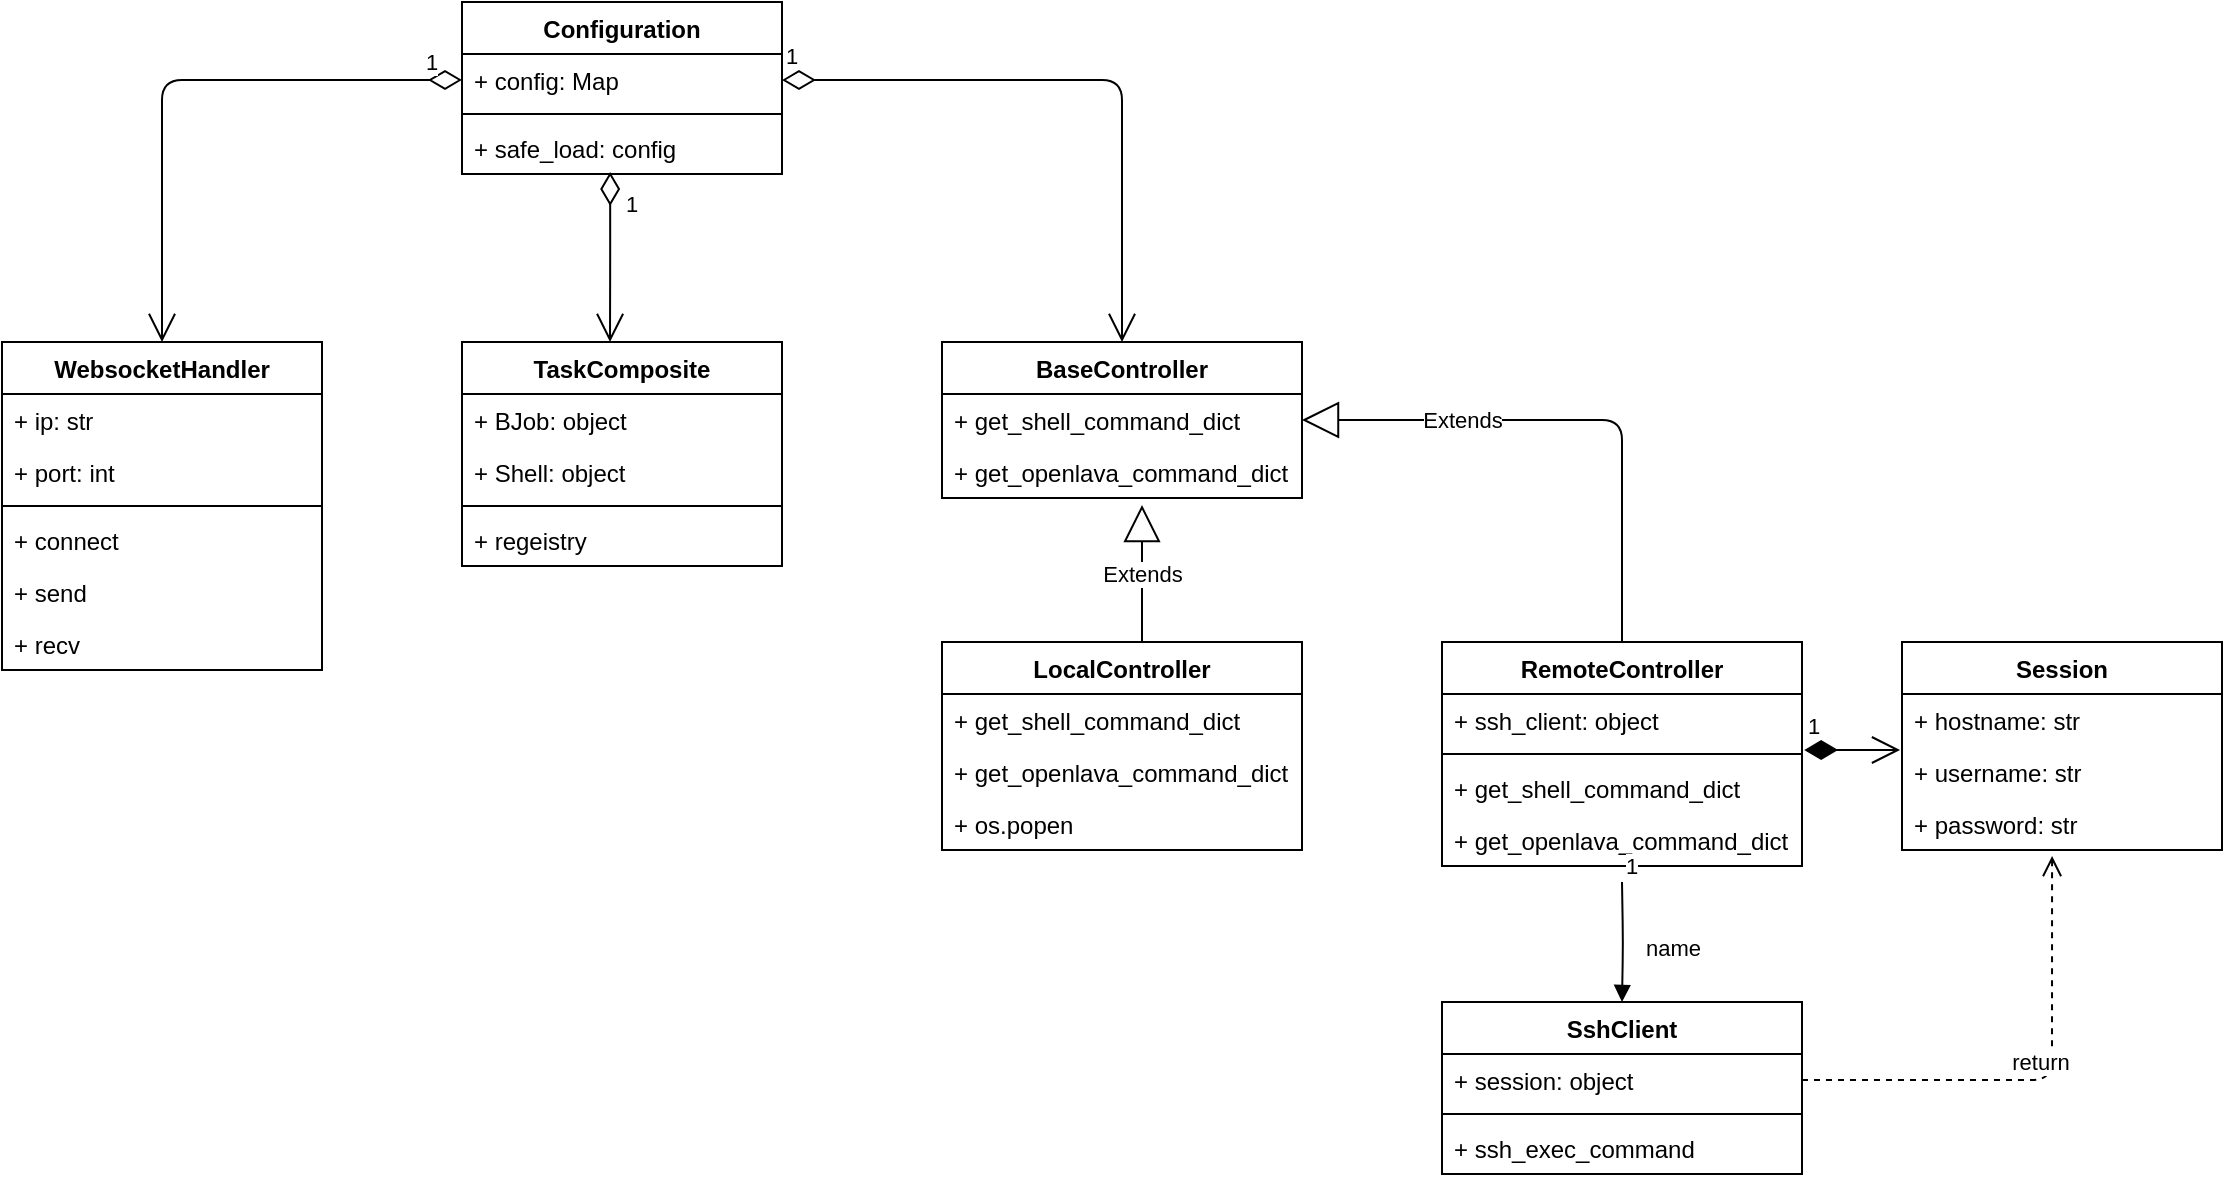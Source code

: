<mxfile>
    <diagram id="i4hHwoYS9jzNj-_pYcqa" name="Page-1">
        <mxGraphModel dx="1518" dy="634" grid="1" gridSize="10" guides="1" tooltips="1" connect="1" arrows="1" fold="1" page="0" pageScale="1" pageWidth="827" pageHeight="1169" math="0" shadow="0">
            <root>
                <mxCell id="0"/>
                <mxCell id="1" parent="0"/>
                <mxCell id="2" value="Configuration" style="swimlane;fontStyle=1;align=center;verticalAlign=top;childLayout=stackLayout;horizontal=1;startSize=26;horizontalStack=0;resizeParent=1;resizeParentMax=0;resizeLast=0;collapsible=1;marginBottom=0;" parent="1" vertex="1">
                    <mxGeometry x="100" y="50" width="160" height="86" as="geometry"/>
                </mxCell>
                <mxCell id="3" value="+ config: Map" style="text;strokeColor=none;fillColor=none;align=left;verticalAlign=top;spacingLeft=4;spacingRight=4;overflow=hidden;rotatable=0;points=[[0,0.5],[1,0.5]];portConstraint=eastwest;" parent="2" vertex="1">
                    <mxGeometry y="26" width="160" height="26" as="geometry"/>
                </mxCell>
                <mxCell id="4" value="" style="line;strokeWidth=1;fillColor=none;align=left;verticalAlign=middle;spacingTop=-1;spacingLeft=3;spacingRight=3;rotatable=0;labelPosition=right;points=[];portConstraint=eastwest;" parent="2" vertex="1">
                    <mxGeometry y="52" width="160" height="8" as="geometry"/>
                </mxCell>
                <mxCell id="5" value="+ safe_load: config" style="text;strokeColor=none;fillColor=none;align=left;verticalAlign=top;spacingLeft=4;spacingRight=4;overflow=hidden;rotatable=0;points=[[0,0.5],[1,0.5]];portConstraint=eastwest;" parent="2" vertex="1">
                    <mxGeometry y="60" width="160" height="26" as="geometry"/>
                </mxCell>
                <mxCell id="6" value="WebsocketHandler" style="swimlane;fontStyle=1;align=center;verticalAlign=top;childLayout=stackLayout;horizontal=1;startSize=26;horizontalStack=0;resizeParent=1;resizeParentMax=0;resizeLast=0;collapsible=1;marginBottom=0;" parent="1" vertex="1">
                    <mxGeometry x="-130" y="220" width="160" height="164" as="geometry"/>
                </mxCell>
                <mxCell id="7" value="+ ip: str" style="text;strokeColor=none;fillColor=none;align=left;verticalAlign=top;spacingLeft=4;spacingRight=4;overflow=hidden;rotatable=0;points=[[0,0.5],[1,0.5]];portConstraint=eastwest;" parent="6" vertex="1">
                    <mxGeometry y="26" width="160" height="26" as="geometry"/>
                </mxCell>
                <mxCell id="13" value="+ port: int" style="text;strokeColor=none;fillColor=none;align=left;verticalAlign=top;spacingLeft=4;spacingRight=4;overflow=hidden;rotatable=0;points=[[0,0.5],[1,0.5]];portConstraint=eastwest;" parent="6" vertex="1">
                    <mxGeometry y="52" width="160" height="26" as="geometry"/>
                </mxCell>
                <mxCell id="8" value="" style="line;strokeWidth=1;fillColor=none;align=left;verticalAlign=middle;spacingTop=-1;spacingLeft=3;spacingRight=3;rotatable=0;labelPosition=right;points=[];portConstraint=eastwest;" parent="6" vertex="1">
                    <mxGeometry y="78" width="160" height="8" as="geometry"/>
                </mxCell>
                <mxCell id="9" value="+ connect&#10;" style="text;strokeColor=none;fillColor=none;align=left;verticalAlign=top;spacingLeft=4;spacingRight=4;overflow=hidden;rotatable=0;points=[[0,0.5],[1,0.5]];portConstraint=eastwest;" parent="6" vertex="1">
                    <mxGeometry y="86" width="160" height="26" as="geometry"/>
                </mxCell>
                <mxCell id="11" value="+ send" style="text;strokeColor=none;fillColor=none;align=left;verticalAlign=top;spacingLeft=4;spacingRight=4;overflow=hidden;rotatable=0;points=[[0,0.5],[1,0.5]];portConstraint=eastwest;" parent="6" vertex="1">
                    <mxGeometry y="112" width="160" height="26" as="geometry"/>
                </mxCell>
                <mxCell id="12" value="+ recv" style="text;strokeColor=none;fillColor=none;align=left;verticalAlign=top;spacingLeft=4;spacingRight=4;overflow=hidden;rotatable=0;points=[[0,0.5],[1,0.5]];portConstraint=eastwest;" parent="6" vertex="1">
                    <mxGeometry y="138" width="160" height="26" as="geometry"/>
                </mxCell>
                <mxCell id="14" value="TaskComposite" style="swimlane;fontStyle=1;align=center;verticalAlign=top;childLayout=stackLayout;horizontal=1;startSize=26;horizontalStack=0;resizeParent=1;resizeParentMax=0;resizeLast=0;collapsible=1;marginBottom=0;" parent="1" vertex="1">
                    <mxGeometry x="100" y="220" width="160" height="112" as="geometry"/>
                </mxCell>
                <mxCell id="15" value="+ BJob: object" style="text;strokeColor=none;fillColor=none;align=left;verticalAlign=top;spacingLeft=4;spacingRight=4;overflow=hidden;rotatable=0;points=[[0,0.5],[1,0.5]];portConstraint=eastwest;" parent="14" vertex="1">
                    <mxGeometry y="26" width="160" height="26" as="geometry"/>
                </mxCell>
                <mxCell id="16" value="+ Shell: object " style="text;strokeColor=none;fillColor=none;align=left;verticalAlign=top;spacingLeft=4;spacingRight=4;overflow=hidden;rotatable=0;points=[[0,0.5],[1,0.5]];portConstraint=eastwest;" parent="14" vertex="1">
                    <mxGeometry y="52" width="160" height="26" as="geometry"/>
                </mxCell>
                <mxCell id="17" value="" style="line;strokeWidth=1;fillColor=none;align=left;verticalAlign=middle;spacingTop=-1;spacingLeft=3;spacingRight=3;rotatable=0;labelPosition=right;points=[];portConstraint=eastwest;" parent="14" vertex="1">
                    <mxGeometry y="78" width="160" height="8" as="geometry"/>
                </mxCell>
                <mxCell id="18" value="+ regeistry" style="text;strokeColor=none;fillColor=none;align=left;verticalAlign=top;spacingLeft=4;spacingRight=4;overflow=hidden;rotatable=0;points=[[0,0.5],[1,0.5]];portConstraint=eastwest;" parent="14" vertex="1">
                    <mxGeometry y="86" width="160" height="26" as="geometry"/>
                </mxCell>
                <mxCell id="21" value="BaseController" style="swimlane;fontStyle=1;align=center;verticalAlign=top;childLayout=stackLayout;horizontal=1;startSize=26;horizontalStack=0;resizeParent=1;resizeParentMax=0;resizeLast=0;collapsible=1;marginBottom=0;" parent="1" vertex="1">
                    <mxGeometry x="340" y="220" width="180" height="78" as="geometry"/>
                </mxCell>
                <mxCell id="25" value="+ get_shell_command_dict" style="text;strokeColor=none;fillColor=none;align=left;verticalAlign=top;spacingLeft=4;spacingRight=4;overflow=hidden;rotatable=0;points=[[0,0.5],[1,0.5]];portConstraint=eastwest;" parent="21" vertex="1">
                    <mxGeometry y="26" width="180" height="26" as="geometry"/>
                </mxCell>
                <mxCell id="26" value="+ get_openlava_command_dict" style="text;strokeColor=none;fillColor=none;align=left;verticalAlign=top;spacingLeft=4;spacingRight=4;overflow=hidden;rotatable=0;points=[[0,0.5],[1,0.5]];portConstraint=eastwest;" parent="21" vertex="1">
                    <mxGeometry y="52" width="180" height="26" as="geometry"/>
                </mxCell>
                <mxCell id="27" value="LocalController" style="swimlane;fontStyle=1;align=center;verticalAlign=top;childLayout=stackLayout;horizontal=1;startSize=26;horizontalStack=0;resizeParent=1;resizeParentMax=0;resizeLast=0;collapsible=1;marginBottom=0;" parent="1" vertex="1">
                    <mxGeometry x="340" y="370" width="180" height="104" as="geometry"/>
                </mxCell>
                <mxCell id="31" value="+ get_shell_command_dict" style="text;strokeColor=none;fillColor=none;align=left;verticalAlign=top;spacingLeft=4;spacingRight=4;overflow=hidden;rotatable=0;points=[[0,0.5],[1,0.5]];portConstraint=eastwest;" parent="27" vertex="1">
                    <mxGeometry y="26" width="180" height="26" as="geometry"/>
                </mxCell>
                <mxCell id="32" value="+ get_openlava_command_dict" style="text;strokeColor=none;fillColor=none;align=left;verticalAlign=top;spacingLeft=4;spacingRight=4;overflow=hidden;rotatable=0;points=[[0,0.5],[1,0.5]];portConstraint=eastwest;" parent="27" vertex="1">
                    <mxGeometry y="52" width="180" height="26" as="geometry"/>
                </mxCell>
                <mxCell id="33" value="+ os.popen" style="text;strokeColor=none;fillColor=none;align=left;verticalAlign=top;spacingLeft=4;spacingRight=4;overflow=hidden;rotatable=0;points=[[0,0.5],[1,0.5]];portConstraint=eastwest;" parent="27" vertex="1">
                    <mxGeometry y="78" width="180" height="26" as="geometry"/>
                </mxCell>
                <mxCell id="34" value="RemoteController" style="swimlane;fontStyle=1;align=center;verticalAlign=top;childLayout=stackLayout;horizontal=1;startSize=26;horizontalStack=0;resizeParent=1;resizeParentMax=0;resizeLast=0;collapsible=1;marginBottom=0;" parent="1" vertex="1">
                    <mxGeometry x="590" y="370" width="180" height="112" as="geometry"/>
                </mxCell>
                <mxCell id="35" value="+ ssh_client: object " style="text;strokeColor=none;fillColor=none;align=left;verticalAlign=top;spacingLeft=4;spacingRight=4;overflow=hidden;rotatable=0;points=[[0,0.5],[1,0.5]];portConstraint=eastwest;" parent="34" vertex="1">
                    <mxGeometry y="26" width="180" height="26" as="geometry"/>
                </mxCell>
                <mxCell id="37" value="" style="line;strokeWidth=1;fillColor=none;align=left;verticalAlign=middle;spacingTop=-1;spacingLeft=3;spacingRight=3;rotatable=0;labelPosition=right;points=[];portConstraint=eastwest;" parent="34" vertex="1">
                    <mxGeometry y="52" width="180" height="8" as="geometry"/>
                </mxCell>
                <mxCell id="38" value="+ get_shell_command_dict" style="text;strokeColor=none;fillColor=none;align=left;verticalAlign=top;spacingLeft=4;spacingRight=4;overflow=hidden;rotatable=0;points=[[0,0.5],[1,0.5]];portConstraint=eastwest;" parent="34" vertex="1">
                    <mxGeometry y="60" width="180" height="26" as="geometry"/>
                </mxCell>
                <mxCell id="39" value="+ get_openlava_command_dict" style="text;strokeColor=none;fillColor=none;align=left;verticalAlign=top;spacingLeft=4;spacingRight=4;overflow=hidden;rotatable=0;points=[[0,0.5],[1,0.5]];portConstraint=eastwest;" parent="34" vertex="1">
                    <mxGeometry y="86" width="180" height="26" as="geometry"/>
                </mxCell>
                <mxCell id="40" value="SshClient" style="swimlane;fontStyle=1;align=center;verticalAlign=top;childLayout=stackLayout;horizontal=1;startSize=26;horizontalStack=0;resizeParent=1;resizeParentMax=0;resizeLast=0;collapsible=1;marginBottom=0;" parent="1" vertex="1">
                    <mxGeometry x="590" y="550" width="180" height="86" as="geometry"/>
                </mxCell>
                <mxCell id="41" value="+ session: object" style="text;strokeColor=none;fillColor=none;align=left;verticalAlign=top;spacingLeft=4;spacingRight=4;overflow=hidden;rotatable=0;points=[[0,0.5],[1,0.5]];portConstraint=eastwest;" parent="40" vertex="1">
                    <mxGeometry y="26" width="180" height="26" as="geometry"/>
                </mxCell>
                <mxCell id="42" value="" style="line;strokeWidth=1;fillColor=none;align=left;verticalAlign=middle;spacingTop=-1;spacingLeft=3;spacingRight=3;rotatable=0;labelPosition=right;points=[];portConstraint=eastwest;" parent="40" vertex="1">
                    <mxGeometry y="52" width="180" height="8" as="geometry"/>
                </mxCell>
                <mxCell id="44" value="+ ssh_exec_command" style="text;strokeColor=none;fillColor=none;align=left;verticalAlign=top;spacingLeft=4;spacingRight=4;overflow=hidden;rotatable=0;points=[[0,0.5],[1,0.5]];portConstraint=eastwest;" parent="40" vertex="1">
                    <mxGeometry y="60" width="180" height="26" as="geometry"/>
                </mxCell>
                <mxCell id="46" value="Session" style="swimlane;fontStyle=1;align=center;verticalAlign=top;childLayout=stackLayout;horizontal=1;startSize=26;horizontalStack=0;resizeParent=1;resizeParentMax=0;resizeLast=0;collapsible=1;marginBottom=0;" parent="1" vertex="1">
                    <mxGeometry x="820" y="370" width="160" height="104" as="geometry"/>
                </mxCell>
                <mxCell id="47" value="+ hostname: str" style="text;strokeColor=none;fillColor=none;align=left;verticalAlign=top;spacingLeft=4;spacingRight=4;overflow=hidden;rotatable=0;points=[[0,0.5],[1,0.5]];portConstraint=eastwest;" parent="46" vertex="1">
                    <mxGeometry y="26" width="160" height="26" as="geometry"/>
                </mxCell>
                <mxCell id="48" value="+ username: str" style="text;strokeColor=none;fillColor=none;align=left;verticalAlign=top;spacingLeft=4;spacingRight=4;overflow=hidden;rotatable=0;points=[[0,0.5],[1,0.5]];portConstraint=eastwest;" parent="46" vertex="1">
                    <mxGeometry y="52" width="160" height="26" as="geometry"/>
                </mxCell>
                <mxCell id="51" value="+ password: str" style="text;strokeColor=none;fillColor=none;align=left;verticalAlign=top;spacingLeft=4;spacingRight=4;overflow=hidden;rotatable=0;points=[[0,0.5],[1,0.5]];portConstraint=eastwest;" parent="46" vertex="1">
                    <mxGeometry y="78" width="160" height="26" as="geometry"/>
                </mxCell>
                <mxCell id="52" value="1" style="endArrow=open;html=1;endSize=12;startArrow=diamondThin;startSize=14;startFill=0;edgeStyle=orthogonalEdgeStyle;align=left;verticalAlign=bottom;exitX=0;exitY=0.5;exitDx=0;exitDy=0;entryX=0.5;entryY=0;entryDx=0;entryDy=0;" parent="1" source="3" target="6" edge="1">
                    <mxGeometry x="-0.858" relative="1" as="geometry">
                        <mxPoint x="330" y="400" as="sourcePoint"/>
                        <mxPoint x="490" y="400" as="targetPoint"/>
                        <mxPoint as="offset"/>
                    </mxGeometry>
                </mxCell>
                <mxCell id="53" value="1" style="endArrow=open;html=1;endSize=12;startArrow=diamondThin;startSize=14;startFill=0;edgeStyle=orthogonalEdgeStyle;align=left;verticalAlign=bottom;exitX=0.463;exitY=0.962;exitDx=0;exitDy=0;exitPerimeter=0;" parent="1" source="5" edge="1">
                    <mxGeometry x="-0.413" y="6" relative="1" as="geometry">
                        <mxPoint x="330" y="400" as="sourcePoint"/>
                        <mxPoint x="174" y="220" as="targetPoint"/>
                        <mxPoint as="offset"/>
                    </mxGeometry>
                </mxCell>
                <mxCell id="54" value="1" style="endArrow=open;html=1;endSize=12;startArrow=diamondThin;startSize=14;startFill=0;edgeStyle=orthogonalEdgeStyle;align=left;verticalAlign=bottom;exitX=1;exitY=0.5;exitDx=0;exitDy=0;" parent="1" source="3" target="21" edge="1">
                    <mxGeometry x="-1" y="3" relative="1" as="geometry">
                        <mxPoint x="330" y="400" as="sourcePoint"/>
                        <mxPoint x="490" y="400" as="targetPoint"/>
                    </mxGeometry>
                </mxCell>
                <mxCell id="58" value="Extends" style="endArrow=block;endSize=16;endFill=0;html=1;" parent="1" edge="1">
                    <mxGeometry width="160" relative="1" as="geometry">
                        <mxPoint x="440" y="370" as="sourcePoint"/>
                        <mxPoint x="440" y="301.5" as="targetPoint"/>
                    </mxGeometry>
                </mxCell>
                <mxCell id="59" value="Extends" style="endArrow=block;endSize=16;endFill=0;html=1;entryX=1;entryY=0.5;entryDx=0;entryDy=0;exitX=0.5;exitY=0;exitDx=0;exitDy=0;" parent="1" source="34" target="25" edge="1">
                    <mxGeometry x="0.41" width="160" relative="1" as="geometry">
                        <mxPoint x="330" y="400" as="sourcePoint"/>
                        <mxPoint x="490" y="400" as="targetPoint"/>
                        <Array as="points">
                            <mxPoint x="680" y="259"/>
                        </Array>
                        <mxPoint as="offset"/>
                    </mxGeometry>
                </mxCell>
                <mxCell id="60" value="1" style="endArrow=open;html=1;endSize=12;startArrow=diamondThin;startSize=14;startFill=1;edgeStyle=orthogonalEdgeStyle;align=left;verticalAlign=bottom;exitX=1.006;exitY=1.077;exitDx=0;exitDy=0;exitPerimeter=0;entryX=-0.006;entryY=0.077;entryDx=0;entryDy=0;entryPerimeter=0;" parent="1" source="35" target="48" edge="1">
                    <mxGeometry x="-1" y="3" relative="1" as="geometry">
                        <mxPoint x="330" y="400" as="sourcePoint"/>
                        <mxPoint x="490" y="400" as="targetPoint"/>
                    </mxGeometry>
                </mxCell>
                <mxCell id="61" value="name" style="endArrow=block;endFill=1;html=1;edgeStyle=orthogonalEdgeStyle;align=left;verticalAlign=top;entryX=0.5;entryY=0;entryDx=0;entryDy=0;" parent="1" target="40" edge="1">
                    <mxGeometry x="-0.333" y="10" relative="1" as="geometry">
                        <mxPoint x="680" y="490" as="sourcePoint"/>
                        <mxPoint x="490" y="400" as="targetPoint"/>
                        <mxPoint as="offset"/>
                    </mxGeometry>
                </mxCell>
                <mxCell id="62" value="1" style="edgeLabel;resizable=0;html=1;align=left;verticalAlign=bottom;" parent="61" connectable="0" vertex="1">
                    <mxGeometry x="-1" relative="1" as="geometry"/>
                </mxCell>
                <mxCell id="63" value="return" style="html=1;verticalAlign=bottom;endArrow=open;dashed=1;endSize=8;entryX=0.469;entryY=1.115;entryDx=0;entryDy=0;entryPerimeter=0;exitX=1;exitY=0.5;exitDx=0;exitDy=0;" edge="1" parent="1" source="41" target="51">
                    <mxGeometry relative="1" as="geometry">
                        <mxPoint x="980" y="520" as="sourcePoint"/>
                        <mxPoint x="900" y="520" as="targetPoint"/>
                        <Array as="points">
                            <mxPoint x="895" y="589"/>
                        </Array>
                    </mxGeometry>
                </mxCell>
            </root>
        </mxGraphModel>
    </diagram>
    <diagram id="wFn9uz62sHeNIplfMUCI" name="Page-2">
        <mxGraphModel dx="1518" dy="1434" grid="1" gridSize="10" guides="1" tooltips="1" connect="1" arrows="1" fold="1" page="0" pageScale="1" pageWidth="827" pageHeight="1169" math="0" shadow="0">
            <root>
                <mxCell id="9WcavU9JPP8RS0HwMGZ4-0"/>
                <mxCell id="9WcavU9JPP8RS0HwMGZ4-1" parent="9WcavU9JPP8RS0HwMGZ4-0"/>
                <mxCell id="9WcavU9JPP8RS0HwMGZ4-18" value="" style="edgeStyle=none;sketch=1;html=1;" parent="9WcavU9JPP8RS0HwMGZ4-1" source="9WcavU9JPP8RS0HwMGZ4-2" target="9WcavU9JPP8RS0HwMGZ4-4" edge="1">
                    <mxGeometry relative="1" as="geometry"/>
                </mxCell>
                <mxCell id="9WcavU9JPP8RS0HwMGZ4-19" style="edgeStyle=none;sketch=1;html=1;entryX=0.5;entryY=0;entryDx=0;entryDy=0;" parent="9WcavU9JPP8RS0HwMGZ4-1" source="9WcavU9JPP8RS0HwMGZ4-2" target="9WcavU9JPP8RS0HwMGZ4-5" edge="1">
                    <mxGeometry relative="1" as="geometry">
                        <Array as="points">
                            <mxPoint x="450" y="-740"/>
                        </Array>
                    </mxGeometry>
                </mxCell>
                <mxCell id="9WcavU9JPP8RS0HwMGZ4-20" style="edgeStyle=none;sketch=1;html=1;entryX=0.5;entryY=0;entryDx=0;entryDy=0;" parent="9WcavU9JPP8RS0HwMGZ4-1" source="9WcavU9JPP8RS0HwMGZ4-2" target="9WcavU9JPP8RS0HwMGZ4-3" edge="1">
                    <mxGeometry relative="1" as="geometry">
                        <Array as="points">
                            <mxPoint x="-90" y="-740"/>
                        </Array>
                    </mxGeometry>
                </mxCell>
                <mxCell id="9WcavU9JPP8RS0HwMGZ4-2" value="加载配置文件" style="rounded=0;whiteSpace=wrap;html=1;sketch=1;" parent="9WcavU9JPP8RS0HwMGZ4-1" vertex="1">
                    <mxGeometry x="120" y="-770" width="120" height="60" as="geometry"/>
                </mxCell>
                <mxCell id="9WcavU9JPP8RS0HwMGZ4-22" value="" style="edgeStyle=none;sketch=1;html=1;" parent="9WcavU9JPP8RS0HwMGZ4-1" source="9WcavU9JPP8RS0HwMGZ4-3" target="9WcavU9JPP8RS0HwMGZ4-6" edge="1">
                    <mxGeometry relative="1" as="geometry"/>
                </mxCell>
                <mxCell id="9WcavU9JPP8RS0HwMGZ4-41" style="edgeStyle=none;sketch=1;html=1;exitX=0;exitY=0.5;exitDx=0;exitDy=0;" parent="9WcavU9JPP8RS0HwMGZ4-1" source="9WcavU9JPP8RS0HwMGZ4-3" target="9WcavU9JPP8RS0HwMGZ4-17" edge="1">
                    <mxGeometry relative="1" as="geometry">
                        <Array as="points">
                            <mxPoint x="-210" y="-580"/>
                            <mxPoint x="-210" y="-200"/>
                            <mxPoint x="-210" y="200"/>
                        </Array>
                    </mxGeometry>
                </mxCell>
                <mxCell id="9WcavU9JPP8RS0HwMGZ4-3" value="Websocket&lt;br&gt;配置项是否存在？" style="rhombus;whiteSpace=wrap;html=1;sketch=1;" parent="9WcavU9JPP8RS0HwMGZ4-1" vertex="1">
                    <mxGeometry x="-150" y="-630" width="120" height="100" as="geometry"/>
                </mxCell>
                <mxCell id="9WcavU9JPP8RS0HwMGZ4-21" value="" style="edgeStyle=none;sketch=1;html=1;" parent="9WcavU9JPP8RS0HwMGZ4-1" source="9WcavU9JPP8RS0HwMGZ4-4" target="9WcavU9JPP8RS0HwMGZ4-9" edge="1">
                    <mxGeometry relative="1" as="geometry"/>
                </mxCell>
                <mxCell id="9WcavU9JPP8RS0HwMGZ4-43" style="edgeStyle=none;sketch=1;html=1;exitX=0;exitY=0.5;exitDx=0;exitDy=0;" parent="9WcavU9JPP8RS0HwMGZ4-1" source="9WcavU9JPP8RS0HwMGZ4-4" target="9WcavU9JPP8RS0HwMGZ4-17" edge="1">
                    <mxGeometry relative="1" as="geometry">
                        <Array as="points">
                            <mxPoint x="80" y="-580"/>
                            <mxPoint x="80" y="-80"/>
                            <mxPoint x="80" y="80"/>
                            <mxPoint x="80" y="200"/>
                        </Array>
                    </mxGeometry>
                </mxCell>
                <mxCell id="9WcavU9JPP8RS0HwMGZ4-4" value="Task配置项&lt;br&gt;是否存在？" style="rhombus;whiteSpace=wrap;html=1;sketch=1;" parent="9WcavU9JPP8RS0HwMGZ4-1" vertex="1">
                    <mxGeometry x="120" y="-630" width="120" height="100" as="geometry"/>
                </mxCell>
                <mxCell id="9WcavU9JPP8RS0HwMGZ4-25" value="" style="edgeStyle=none;sketch=1;html=1;" parent="9WcavU9JPP8RS0HwMGZ4-1" source="9WcavU9JPP8RS0HwMGZ4-5" target="9WcavU9JPP8RS0HwMGZ4-7" edge="1">
                    <mxGeometry relative="1" as="geometry"/>
                </mxCell>
                <mxCell id="9WcavU9JPP8RS0HwMGZ4-27" style="edgeStyle=none;sketch=1;html=1;entryX=0.5;entryY=0;entryDx=0;entryDy=0;" parent="9WcavU9JPP8RS0HwMGZ4-1" source="9WcavU9JPP8RS0HwMGZ4-5" target="9WcavU9JPP8RS0HwMGZ4-15" edge="1">
                    <mxGeometry relative="1" as="geometry">
                        <Array as="points">
                            <mxPoint x="650" y="-580"/>
                        </Array>
                    </mxGeometry>
                </mxCell>
                <mxCell id="9WcavU9JPP8RS0HwMGZ4-5" value="Openlava配置项&lt;br&gt;是否存在？" style="rhombus;whiteSpace=wrap;html=1;sketch=1;" parent="9WcavU9JPP8RS0HwMGZ4-1" vertex="1">
                    <mxGeometry x="390" y="-630" width="120" height="100" as="geometry"/>
                </mxCell>
                <mxCell id="9WcavU9JPP8RS0HwMGZ4-23" value="" style="edgeStyle=none;sketch=1;html=1;" parent="9WcavU9JPP8RS0HwMGZ4-1" source="9WcavU9JPP8RS0HwMGZ4-6" target="9WcavU9JPP8RS0HwMGZ4-11" edge="1">
                    <mxGeometry relative="1" as="geometry"/>
                </mxCell>
                <mxCell id="9WcavU9JPP8RS0HwMGZ4-42" style="edgeStyle=none;sketch=1;html=1;" parent="9WcavU9JPP8RS0HwMGZ4-1" source="9WcavU9JPP8RS0HwMGZ4-6" edge="1">
                    <mxGeometry relative="1" as="geometry">
                        <mxPoint x="-210" y="-420" as="targetPoint"/>
                    </mxGeometry>
                </mxCell>
                <mxCell id="9WcavU9JPP8RS0HwMGZ4-6" value="Websocket连接&lt;br&gt;是否成功？" style="rhombus;whiteSpace=wrap;html=1;sketch=1;" parent="9WcavU9JPP8RS0HwMGZ4-1" vertex="1">
                    <mxGeometry x="-150" y="-470" width="120" height="100" as="geometry"/>
                </mxCell>
                <mxCell id="9WcavU9JPP8RS0HwMGZ4-26" value="" style="edgeStyle=none;sketch=1;html=1;" parent="9WcavU9JPP8RS0HwMGZ4-1" source="9WcavU9JPP8RS0HwMGZ4-7" target="9WcavU9JPP8RS0HwMGZ4-16" edge="1">
                    <mxGeometry relative="1" as="geometry"/>
                </mxCell>
                <mxCell id="9WcavU9JPP8RS0HwMGZ4-40" value="" style="edgeStyle=none;sketch=1;html=1;" parent="9WcavU9JPP8RS0HwMGZ4-1" source="9WcavU9JPP8RS0HwMGZ4-7" target="9WcavU9JPP8RS0HwMGZ4-15" edge="1">
                    <mxGeometry relative="1" as="geometry"/>
                </mxCell>
                <mxCell id="9WcavU9JPP8RS0HwMGZ4-7" value="是否是本地模式？" style="rhombus;whiteSpace=wrap;html=1;sketch=1;" parent="9WcavU9JPP8RS0HwMGZ4-1" vertex="1">
                    <mxGeometry x="390" y="-450" width="120" height="100" as="geometry"/>
                </mxCell>
                <mxCell id="9WcavU9JPP8RS0HwMGZ4-29" value="" style="edgeStyle=none;sketch=1;html=1;" parent="9WcavU9JPP8RS0HwMGZ4-1" source="9WcavU9JPP8RS0HwMGZ4-8" target="9WcavU9JPP8RS0HwMGZ4-12" edge="1">
                    <mxGeometry relative="1" as="geometry"/>
                </mxCell>
                <mxCell id="9WcavU9JPP8RS0HwMGZ4-38" style="edgeStyle=none;sketch=1;html=1;" parent="9WcavU9JPP8RS0HwMGZ4-1" source="9WcavU9JPP8RS0HwMGZ4-8" edge="1">
                    <mxGeometry relative="1" as="geometry">
                        <mxPoint x="760" y="-240" as="targetPoint"/>
                    </mxGeometry>
                </mxCell>
                <mxCell id="9WcavU9JPP8RS0HwMGZ4-8" value="session配置项&lt;br&gt;是否存在？" style="rhombus;whiteSpace=wrap;html=1;sketch=1;" parent="9WcavU9JPP8RS0HwMGZ4-1" vertex="1">
                    <mxGeometry x="590" y="-290" width="120" height="100" as="geometry"/>
                </mxCell>
                <mxCell id="9WcavU9JPP8RS0HwMGZ4-24" value="" style="edgeStyle=none;sketch=1;html=1;" parent="9WcavU9JPP8RS0HwMGZ4-1" source="9WcavU9JPP8RS0HwMGZ4-9" target="9WcavU9JPP8RS0HwMGZ4-10" edge="1">
                    <mxGeometry relative="1" as="geometry"/>
                </mxCell>
                <mxCell id="9WcavU9JPP8RS0HwMGZ4-9" value="加载任务" style="rounded=0;whiteSpace=wrap;html=1;sketch=1;" parent="9WcavU9JPP8RS0HwMGZ4-1" vertex="1">
                    <mxGeometry x="120" y="-450" width="120" height="60" as="geometry"/>
                </mxCell>
                <mxCell id="9WcavU9JPP8RS0HwMGZ4-32" style="edgeStyle=none;sketch=1;html=1;entryX=1;entryY=0.5;entryDx=0;entryDy=0;" parent="9WcavU9JPP8RS0HwMGZ4-1" source="9WcavU9JPP8RS0HwMGZ4-10" target="9WcavU9JPP8RS0HwMGZ4-11" edge="1">
                    <mxGeometry relative="1" as="geometry"/>
                </mxCell>
                <mxCell id="9WcavU9JPP8RS0HwMGZ4-10" value="返回Invoker" style="shape=parallelogram;perimeter=parallelogramPerimeter;whiteSpace=wrap;html=1;fixedSize=1;sketch=1;" parent="9WcavU9JPP8RS0HwMGZ4-1" vertex="1">
                    <mxGeometry x="120" y="-290" width="120" height="60" as="geometry"/>
                </mxCell>
                <mxCell id="9WcavU9JPP8RS0HwMGZ4-11" value="返回websocket句柄" style="shape=parallelogram;perimeter=parallelogramPerimeter;whiteSpace=wrap;html=1;fixedSize=1;sketch=1;" parent="9WcavU9JPP8RS0HwMGZ4-1" vertex="1">
                    <mxGeometry x="-150" y="-290" width="120" height="60" as="geometry"/>
                </mxCell>
                <mxCell id="9WcavU9JPP8RS0HwMGZ4-30" value="" style="edgeStyle=none;sketch=1;html=1;" parent="9WcavU9JPP8RS0HwMGZ4-1" source="9WcavU9JPP8RS0HwMGZ4-12" target="9WcavU9JPP8RS0HwMGZ4-13" edge="1">
                    <mxGeometry relative="1" as="geometry"/>
                </mxCell>
                <mxCell id="9WcavU9JPP8RS0HwMGZ4-12" value="初始化session" style="rounded=0;whiteSpace=wrap;html=1;sketch=1;" parent="9WcavU9JPP8RS0HwMGZ4-1" vertex="1">
                    <mxGeometry x="590" y="-130" width="120" height="60" as="geometry"/>
                </mxCell>
                <mxCell id="9WcavU9JPP8RS0HwMGZ4-31" value="" style="edgeStyle=none;sketch=1;html=1;" parent="9WcavU9JPP8RS0HwMGZ4-1" source="9WcavU9JPP8RS0HwMGZ4-13" target="9WcavU9JPP8RS0HwMGZ4-14" edge="1">
                    <mxGeometry relative="1" as="geometry"/>
                </mxCell>
                <mxCell id="9WcavU9JPP8RS0HwMGZ4-39" style="edgeStyle=none;sketch=1;html=1;" parent="9WcavU9JPP8RS0HwMGZ4-1" source="9WcavU9JPP8RS0HwMGZ4-13" edge="1">
                    <mxGeometry relative="1" as="geometry">
                        <mxPoint x="760" y="40" as="targetPoint"/>
                    </mxGeometry>
                </mxCell>
                <mxCell id="9WcavU9JPP8RS0HwMGZ4-13" value="远程连接是否成功？" style="rhombus;whiteSpace=wrap;html=1;sketch=1;" parent="9WcavU9JPP8RS0HwMGZ4-1" vertex="1">
                    <mxGeometry x="590" y="-10" width="120" height="100" as="geometry"/>
                </mxCell>
                <mxCell id="9WcavU9JPP8RS0HwMGZ4-35" style="edgeStyle=none;sketch=1;html=1;entryX=0.5;entryY=1;entryDx=0;entryDy=0;" parent="9WcavU9JPP8RS0HwMGZ4-1" source="9WcavU9JPP8RS0HwMGZ4-14" target="9WcavU9JPP8RS0HwMGZ4-10" edge="1">
                    <mxGeometry relative="1" as="geometry">
                        <Array as="points">
                            <mxPoint x="180" y="40"/>
                        </Array>
                    </mxGeometry>
                </mxCell>
                <mxCell id="9WcavU9JPP8RS0HwMGZ4-14" value="返回远程client" style="shape=parallelogram;perimeter=parallelogramPerimeter;whiteSpace=wrap;html=1;fixedSize=1;sketch=1;" parent="9WcavU9JPP8RS0HwMGZ4-1" vertex="1">
                    <mxGeometry x="400" y="10" width="120" height="60" as="geometry"/>
                </mxCell>
                <mxCell id="9WcavU9JPP8RS0HwMGZ4-28" value="" style="edgeStyle=none;sketch=1;html=1;" parent="9WcavU9JPP8RS0HwMGZ4-1" source="9WcavU9JPP8RS0HwMGZ4-15" target="9WcavU9JPP8RS0HwMGZ4-8" edge="1">
                    <mxGeometry relative="1" as="geometry"/>
                </mxCell>
                <mxCell id="9WcavU9JPP8RS0HwMGZ4-37" style="edgeStyle=none;sketch=1;html=1;exitX=1;exitY=0.5;exitDx=0;exitDy=0;entryX=0.383;entryY=1.033;entryDx=0;entryDy=0;entryPerimeter=0;" parent="9WcavU9JPP8RS0HwMGZ4-1" source="9WcavU9JPP8RS0HwMGZ4-15" target="9WcavU9JPP8RS0HwMGZ4-17" edge="1">
                    <mxGeometry relative="1" as="geometry">
                        <mxPoint x="-90" y="260" as="targetPoint"/>
                        <Array as="points">
                            <mxPoint x="760" y="-400"/>
                            <mxPoint x="760" y="-280"/>
                            <mxPoint x="760" y="-80"/>
                            <mxPoint x="760" y="260"/>
                            <mxPoint x="320" y="260"/>
                            <mxPoint x="-104" y="260"/>
                        </Array>
                    </mxGeometry>
                </mxCell>
                <mxCell id="9WcavU9JPP8RS0HwMGZ4-15" value="是否是远程模式？" style="rhombus;whiteSpace=wrap;html=1;sketch=1;" parent="9WcavU9JPP8RS0HwMGZ4-1" vertex="1">
                    <mxGeometry x="590" y="-450" width="120" height="100" as="geometry"/>
                </mxCell>
                <mxCell id="9WcavU9JPP8RS0HwMGZ4-33" style="edgeStyle=none;sketch=1;html=1;" parent="9WcavU9JPP8RS0HwMGZ4-1" source="9WcavU9JPP8RS0HwMGZ4-16" target="9WcavU9JPP8RS0HwMGZ4-10" edge="1">
                    <mxGeometry relative="1" as="geometry"/>
                </mxCell>
                <mxCell id="9WcavU9JPP8RS0HwMGZ4-16" value="返回本地client" style="shape=parallelogram;perimeter=parallelogramPerimeter;whiteSpace=wrap;html=1;fixedSize=1;sketch=1;" parent="9WcavU9JPP8RS0HwMGZ4-1" vertex="1">
                    <mxGeometry x="390" y="-290" width="120" height="60" as="geometry"/>
                </mxCell>
                <mxCell id="9WcavU9JPP8RS0HwMGZ4-17" value="错误" style="shape=parallelogram;perimeter=parallelogramPerimeter;whiteSpace=wrap;html=1;fixedSize=1;sketch=1;" parent="9WcavU9JPP8RS0HwMGZ4-1" vertex="1">
                    <mxGeometry x="-150" y="170" width="120" height="60" as="geometry"/>
                </mxCell>
                <mxCell id="9WcavU9JPP8RS0HwMGZ4-44" value="是" style="text;html=1;align=center;verticalAlign=middle;resizable=0;points=[];autosize=1;strokeColor=none;fillColor=none;" parent="9WcavU9JPP8RS0HwMGZ4-1" vertex="1">
                    <mxGeometry x="155" y="-530" width="30" height="20" as="geometry"/>
                </mxCell>
                <mxCell id="9WcavU9JPP8RS0HwMGZ4-45" value="是" style="text;html=1;align=center;verticalAlign=middle;resizable=0;points=[];autosize=1;strokeColor=none;fillColor=none;" parent="9WcavU9JPP8RS0HwMGZ4-1" vertex="1">
                    <mxGeometry x="445" y="-530" width="30" height="20" as="geometry"/>
                </mxCell>
                <mxCell id="9WcavU9JPP8RS0HwMGZ4-46" value="是" style="text;html=1;align=center;verticalAlign=middle;resizable=0;points=[];autosize=1;strokeColor=none;fillColor=none;" parent="9WcavU9JPP8RS0HwMGZ4-1" vertex="1">
                    <mxGeometry x="650" y="-350" width="30" height="20" as="geometry"/>
                </mxCell>
                <mxCell id="9WcavU9JPP8RS0HwMGZ4-47" value="是" style="text;html=1;align=center;verticalAlign=middle;resizable=0;points=[];autosize=1;strokeColor=none;fillColor=none;" parent="9WcavU9JPP8RS0HwMGZ4-1" vertex="1">
                    <mxGeometry x="445" y="-350" width="30" height="20" as="geometry"/>
                </mxCell>
                <mxCell id="9WcavU9JPP8RS0HwMGZ4-48" value="是" style="text;html=1;align=center;verticalAlign=middle;resizable=0;points=[];autosize=1;strokeColor=none;fillColor=none;" parent="9WcavU9JPP8RS0HwMGZ4-1" vertex="1">
                    <mxGeometry x="660" y="-190" width="30" height="20" as="geometry"/>
                </mxCell>
                <mxCell id="9WcavU9JPP8RS0HwMGZ4-49" value="是" style="text;html=1;align=center;verticalAlign=middle;resizable=0;points=[];autosize=1;strokeColor=none;fillColor=none;" parent="9WcavU9JPP8RS0HwMGZ4-1" vertex="1">
                    <mxGeometry x="-90" y="-530" width="30" height="20" as="geometry"/>
                </mxCell>
                <mxCell id="9WcavU9JPP8RS0HwMGZ4-50" value="是" style="text;html=1;align=center;verticalAlign=middle;resizable=0;points=[];autosize=1;strokeColor=none;fillColor=none;" parent="9WcavU9JPP8RS0HwMGZ4-1" vertex="1">
                    <mxGeometry x="-90" y="-370" width="30" height="20" as="geometry"/>
                </mxCell>
                <mxCell id="9WcavU9JPP8RS0HwMGZ4-51" value="是" style="text;html=1;align=center;verticalAlign=middle;resizable=0;points=[];autosize=1;strokeColor=none;fillColor=none;" parent="9WcavU9JPP8RS0HwMGZ4-1" vertex="1">
                    <mxGeometry x="560" y="10" width="30" height="20" as="geometry"/>
                </mxCell>
                <mxCell id="9WcavU9JPP8RS0HwMGZ4-52" value="否" style="text;html=1;align=center;verticalAlign=middle;resizable=0;points=[];autosize=1;strokeColor=none;fillColor=none;" parent="9WcavU9JPP8RS0HwMGZ4-1" vertex="1">
                    <mxGeometry x="510" y="-610" width="30" height="20" as="geometry"/>
                </mxCell>
                <mxCell id="9WcavU9JPP8RS0HwMGZ4-53" value="否" style="text;html=1;align=center;verticalAlign=middle;resizable=0;points=[];autosize=1;strokeColor=none;fillColor=none;" parent="9WcavU9JPP8RS0HwMGZ4-1" vertex="1">
                    <mxGeometry x="700" y="-390" width="30" height="20" as="geometry"/>
                </mxCell>
                <mxCell id="9WcavU9JPP8RS0HwMGZ4-54" value="否" style="text;html=1;align=center;verticalAlign=middle;resizable=0;points=[];autosize=1;strokeColor=none;fillColor=none;" parent="9WcavU9JPP8RS0HwMGZ4-1" vertex="1">
                    <mxGeometry x="510" y="-420" width="30" height="20" as="geometry"/>
                </mxCell>
                <mxCell id="9WcavU9JPP8RS0HwMGZ4-55" value="否" style="text;html=1;align=center;verticalAlign=middle;resizable=0;points=[];autosize=1;strokeColor=none;fillColor=none;" parent="9WcavU9JPP8RS0HwMGZ4-1" vertex="1">
                    <mxGeometry x="100" y="-570" width="30" height="20" as="geometry"/>
                </mxCell>
                <mxCell id="9WcavU9JPP8RS0HwMGZ4-56" value="否" style="text;html=1;align=center;verticalAlign=middle;resizable=0;points=[];autosize=1;strokeColor=none;fillColor=none;" parent="9WcavU9JPP8RS0HwMGZ4-1" vertex="1">
                    <mxGeometry x="700" y="-230" width="30" height="20" as="geometry"/>
                </mxCell>
                <mxCell id="9WcavU9JPP8RS0HwMGZ4-57" value="否" style="text;html=1;align=center;verticalAlign=middle;resizable=0;points=[];autosize=1;strokeColor=none;fillColor=none;" parent="9WcavU9JPP8RS0HwMGZ4-1" vertex="1">
                    <mxGeometry x="700" y="50" width="30" height="20" as="geometry"/>
                </mxCell>
                <mxCell id="9WcavU9JPP8RS0HwMGZ4-58" value="否" style="text;html=1;align=center;verticalAlign=middle;resizable=0;points=[];autosize=1;strokeColor=none;fillColor=none;" parent="9WcavU9JPP8RS0HwMGZ4-1" vertex="1">
                    <mxGeometry x="-170" y="-410" width="30" height="20" as="geometry"/>
                </mxCell>
                <mxCell id="9WcavU9JPP8RS0HwMGZ4-59" value="否" style="text;html=1;align=center;verticalAlign=middle;resizable=0;points=[];autosize=1;strokeColor=none;fillColor=none;" parent="9WcavU9JPP8RS0HwMGZ4-1" vertex="1">
                    <mxGeometry x="-170" y="-570" width="30" height="20" as="geometry"/>
                </mxCell>
            </root>
        </mxGraphModel>
    </diagram>
</mxfile>